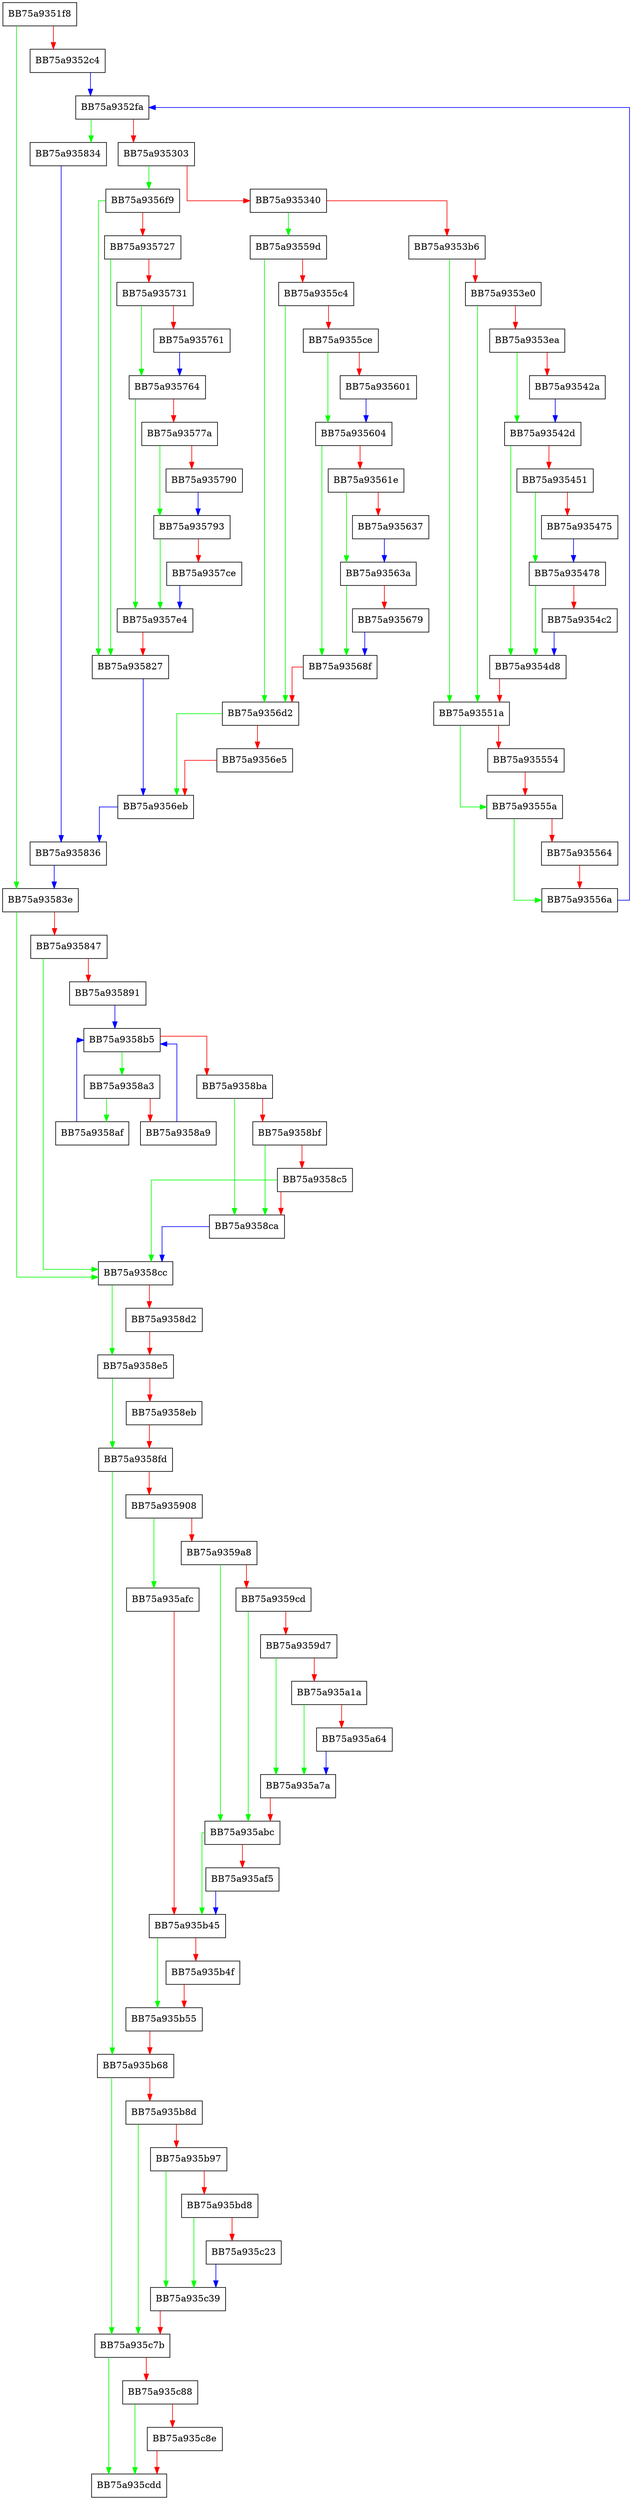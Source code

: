 digraph _create_normalizer_agents {
  node [shape="box"];
  graph [splines=ortho];
  BB75a9351f8 -> BB75a93583e [color="green"];
  BB75a9351f8 -> BB75a9352c4 [color="red"];
  BB75a9352c4 -> BB75a9352fa [color="blue"];
  BB75a9352fa -> BB75a935834 [color="green"];
  BB75a9352fa -> BB75a935303 [color="red"];
  BB75a935303 -> BB75a9356f9 [color="green"];
  BB75a935303 -> BB75a935340 [color="red"];
  BB75a935340 -> BB75a93559d [color="green"];
  BB75a935340 -> BB75a9353b6 [color="red"];
  BB75a9353b6 -> BB75a93551a [color="green"];
  BB75a9353b6 -> BB75a9353e0 [color="red"];
  BB75a9353e0 -> BB75a93551a [color="green"];
  BB75a9353e0 -> BB75a9353ea [color="red"];
  BB75a9353ea -> BB75a93542d [color="green"];
  BB75a9353ea -> BB75a93542a [color="red"];
  BB75a93542a -> BB75a93542d [color="blue"];
  BB75a93542d -> BB75a9354d8 [color="green"];
  BB75a93542d -> BB75a935451 [color="red"];
  BB75a935451 -> BB75a935478 [color="green"];
  BB75a935451 -> BB75a935475 [color="red"];
  BB75a935475 -> BB75a935478 [color="blue"];
  BB75a935478 -> BB75a9354d8 [color="green"];
  BB75a935478 -> BB75a9354c2 [color="red"];
  BB75a9354c2 -> BB75a9354d8 [color="blue"];
  BB75a9354d8 -> BB75a93551a [color="red"];
  BB75a93551a -> BB75a93555a [color="green"];
  BB75a93551a -> BB75a935554 [color="red"];
  BB75a935554 -> BB75a93555a [color="red"];
  BB75a93555a -> BB75a93556a [color="green"];
  BB75a93555a -> BB75a935564 [color="red"];
  BB75a935564 -> BB75a93556a [color="red"];
  BB75a93556a -> BB75a9352fa [color="blue"];
  BB75a93559d -> BB75a9356d2 [color="green"];
  BB75a93559d -> BB75a9355c4 [color="red"];
  BB75a9355c4 -> BB75a9356d2 [color="green"];
  BB75a9355c4 -> BB75a9355ce [color="red"];
  BB75a9355ce -> BB75a935604 [color="green"];
  BB75a9355ce -> BB75a935601 [color="red"];
  BB75a935601 -> BB75a935604 [color="blue"];
  BB75a935604 -> BB75a93568f [color="green"];
  BB75a935604 -> BB75a93561e [color="red"];
  BB75a93561e -> BB75a93563a [color="green"];
  BB75a93561e -> BB75a935637 [color="red"];
  BB75a935637 -> BB75a93563a [color="blue"];
  BB75a93563a -> BB75a93568f [color="green"];
  BB75a93563a -> BB75a935679 [color="red"];
  BB75a935679 -> BB75a93568f [color="blue"];
  BB75a93568f -> BB75a9356d2 [color="red"];
  BB75a9356d2 -> BB75a9356eb [color="green"];
  BB75a9356d2 -> BB75a9356e5 [color="red"];
  BB75a9356e5 -> BB75a9356eb [color="red"];
  BB75a9356eb -> BB75a935836 [color="blue"];
  BB75a9356f9 -> BB75a935827 [color="green"];
  BB75a9356f9 -> BB75a935727 [color="red"];
  BB75a935727 -> BB75a935827 [color="green"];
  BB75a935727 -> BB75a935731 [color="red"];
  BB75a935731 -> BB75a935764 [color="green"];
  BB75a935731 -> BB75a935761 [color="red"];
  BB75a935761 -> BB75a935764 [color="blue"];
  BB75a935764 -> BB75a9357e4 [color="green"];
  BB75a935764 -> BB75a93577a [color="red"];
  BB75a93577a -> BB75a935793 [color="green"];
  BB75a93577a -> BB75a935790 [color="red"];
  BB75a935790 -> BB75a935793 [color="blue"];
  BB75a935793 -> BB75a9357e4 [color="green"];
  BB75a935793 -> BB75a9357ce [color="red"];
  BB75a9357ce -> BB75a9357e4 [color="blue"];
  BB75a9357e4 -> BB75a935827 [color="red"];
  BB75a935827 -> BB75a9356eb [color="blue"];
  BB75a935834 -> BB75a935836 [color="blue"];
  BB75a935836 -> BB75a93583e [color="blue"];
  BB75a93583e -> BB75a9358cc [color="green"];
  BB75a93583e -> BB75a935847 [color="red"];
  BB75a935847 -> BB75a9358cc [color="green"];
  BB75a935847 -> BB75a935891 [color="red"];
  BB75a935891 -> BB75a9358b5 [color="blue"];
  BB75a9358a3 -> BB75a9358af [color="green"];
  BB75a9358a3 -> BB75a9358a9 [color="red"];
  BB75a9358a9 -> BB75a9358b5 [color="blue"];
  BB75a9358af -> BB75a9358b5 [color="blue"];
  BB75a9358b5 -> BB75a9358a3 [color="green"];
  BB75a9358b5 -> BB75a9358ba [color="red"];
  BB75a9358ba -> BB75a9358ca [color="green"];
  BB75a9358ba -> BB75a9358bf [color="red"];
  BB75a9358bf -> BB75a9358ca [color="green"];
  BB75a9358bf -> BB75a9358c5 [color="red"];
  BB75a9358c5 -> BB75a9358cc [color="green"];
  BB75a9358c5 -> BB75a9358ca [color="red"];
  BB75a9358ca -> BB75a9358cc [color="blue"];
  BB75a9358cc -> BB75a9358e5 [color="green"];
  BB75a9358cc -> BB75a9358d2 [color="red"];
  BB75a9358d2 -> BB75a9358e5 [color="red"];
  BB75a9358e5 -> BB75a9358fd [color="green"];
  BB75a9358e5 -> BB75a9358eb [color="red"];
  BB75a9358eb -> BB75a9358fd [color="red"];
  BB75a9358fd -> BB75a935b68 [color="green"];
  BB75a9358fd -> BB75a935908 [color="red"];
  BB75a935908 -> BB75a935afc [color="green"];
  BB75a935908 -> BB75a9359a8 [color="red"];
  BB75a9359a8 -> BB75a935abc [color="green"];
  BB75a9359a8 -> BB75a9359cd [color="red"];
  BB75a9359cd -> BB75a935abc [color="green"];
  BB75a9359cd -> BB75a9359d7 [color="red"];
  BB75a9359d7 -> BB75a935a7a [color="green"];
  BB75a9359d7 -> BB75a935a1a [color="red"];
  BB75a935a1a -> BB75a935a7a [color="green"];
  BB75a935a1a -> BB75a935a64 [color="red"];
  BB75a935a64 -> BB75a935a7a [color="blue"];
  BB75a935a7a -> BB75a935abc [color="red"];
  BB75a935abc -> BB75a935b45 [color="green"];
  BB75a935abc -> BB75a935af5 [color="red"];
  BB75a935af5 -> BB75a935b45 [color="blue"];
  BB75a935afc -> BB75a935b45 [color="red"];
  BB75a935b45 -> BB75a935b55 [color="green"];
  BB75a935b45 -> BB75a935b4f [color="red"];
  BB75a935b4f -> BB75a935b55 [color="red"];
  BB75a935b55 -> BB75a935b68 [color="red"];
  BB75a935b68 -> BB75a935c7b [color="green"];
  BB75a935b68 -> BB75a935b8d [color="red"];
  BB75a935b8d -> BB75a935c7b [color="green"];
  BB75a935b8d -> BB75a935b97 [color="red"];
  BB75a935b97 -> BB75a935c39 [color="green"];
  BB75a935b97 -> BB75a935bd8 [color="red"];
  BB75a935bd8 -> BB75a935c39 [color="green"];
  BB75a935bd8 -> BB75a935c23 [color="red"];
  BB75a935c23 -> BB75a935c39 [color="blue"];
  BB75a935c39 -> BB75a935c7b [color="red"];
  BB75a935c7b -> BB75a935cdd [color="green"];
  BB75a935c7b -> BB75a935c88 [color="red"];
  BB75a935c88 -> BB75a935cdd [color="green"];
  BB75a935c88 -> BB75a935c8e [color="red"];
  BB75a935c8e -> BB75a935cdd [color="red"];
}